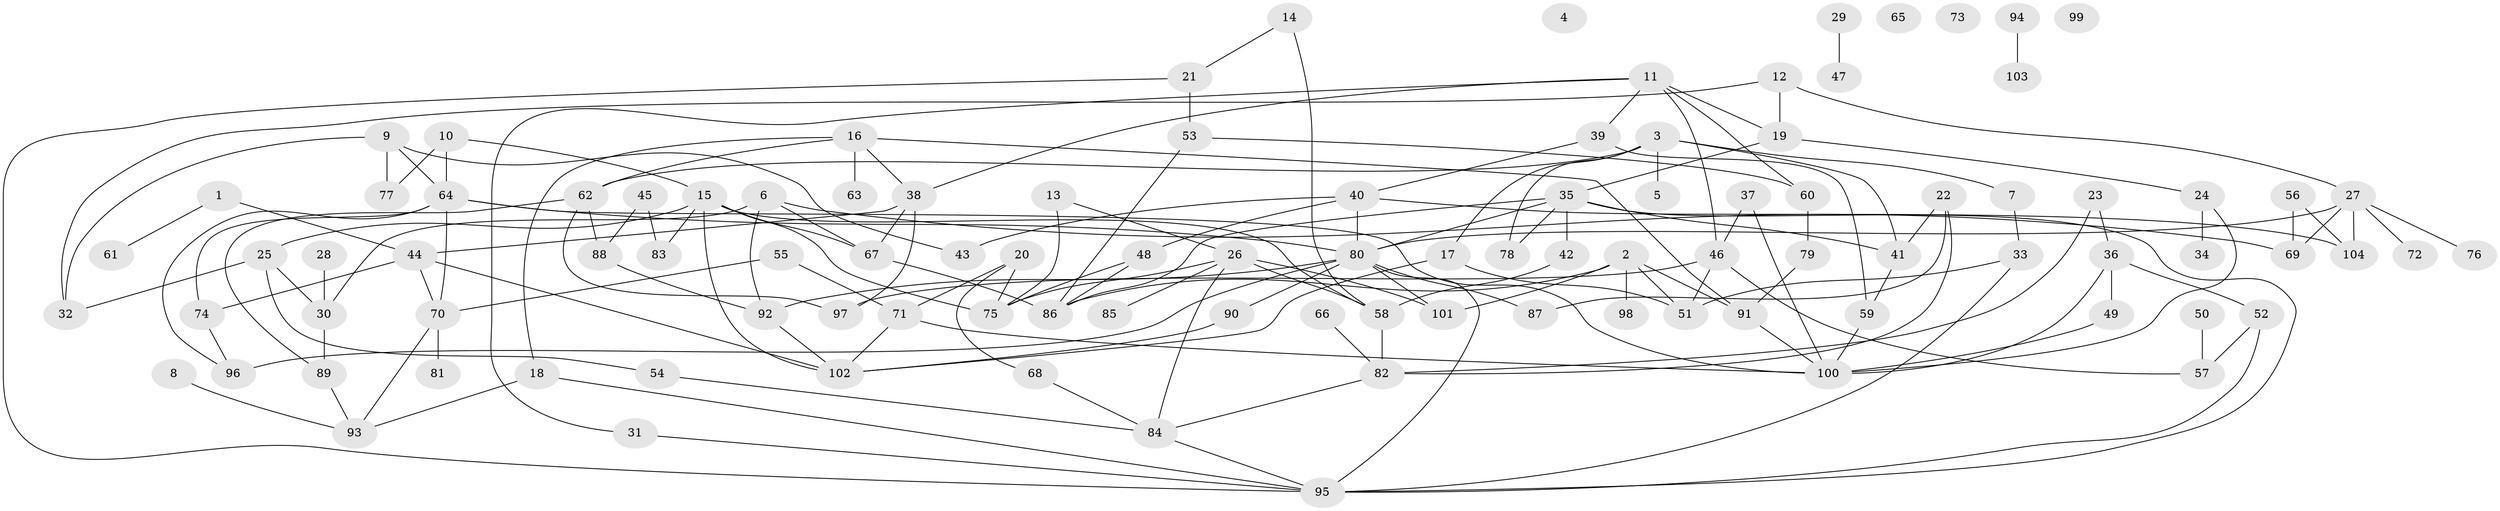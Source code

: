 // Generated by graph-tools (version 1.1) at 2025/39/03/09/25 04:39:43]
// undirected, 104 vertices, 164 edges
graph export_dot {
graph [start="1"]
  node [color=gray90,style=filled];
  1;
  2;
  3;
  4;
  5;
  6;
  7;
  8;
  9;
  10;
  11;
  12;
  13;
  14;
  15;
  16;
  17;
  18;
  19;
  20;
  21;
  22;
  23;
  24;
  25;
  26;
  27;
  28;
  29;
  30;
  31;
  32;
  33;
  34;
  35;
  36;
  37;
  38;
  39;
  40;
  41;
  42;
  43;
  44;
  45;
  46;
  47;
  48;
  49;
  50;
  51;
  52;
  53;
  54;
  55;
  56;
  57;
  58;
  59;
  60;
  61;
  62;
  63;
  64;
  65;
  66;
  67;
  68;
  69;
  70;
  71;
  72;
  73;
  74;
  75;
  76;
  77;
  78;
  79;
  80;
  81;
  82;
  83;
  84;
  85;
  86;
  87;
  88;
  89;
  90;
  91;
  92;
  93;
  94;
  95;
  96;
  97;
  98;
  99;
  100;
  101;
  102;
  103;
  104;
  1 -- 44;
  1 -- 61;
  2 -- 51;
  2 -- 86;
  2 -- 91;
  2 -- 98;
  2 -- 101;
  3 -- 5;
  3 -- 7;
  3 -- 17;
  3 -- 41;
  3 -- 62;
  3 -- 78;
  6 -- 30;
  6 -- 67;
  6 -- 69;
  6 -- 92;
  7 -- 33;
  8 -- 93;
  9 -- 32;
  9 -- 43;
  9 -- 64;
  9 -- 77;
  10 -- 15;
  10 -- 64;
  10 -- 77;
  11 -- 19;
  11 -- 31;
  11 -- 38;
  11 -- 39;
  11 -- 46;
  11 -- 60;
  12 -- 19;
  12 -- 27;
  12 -- 32;
  13 -- 26;
  13 -- 75;
  14 -- 21;
  14 -- 58;
  15 -- 25;
  15 -- 58;
  15 -- 67;
  15 -- 75;
  15 -- 83;
  15 -- 102;
  16 -- 18;
  16 -- 38;
  16 -- 62;
  16 -- 63;
  16 -- 91;
  17 -- 51;
  17 -- 102;
  18 -- 93;
  18 -- 95;
  19 -- 24;
  19 -- 35;
  20 -- 68;
  20 -- 71;
  20 -- 75;
  21 -- 53;
  21 -- 95;
  22 -- 41;
  22 -- 82;
  22 -- 87;
  23 -- 36;
  23 -- 82;
  24 -- 34;
  24 -- 100;
  25 -- 30;
  25 -- 32;
  25 -- 54;
  26 -- 58;
  26 -- 75;
  26 -- 84;
  26 -- 85;
  26 -- 101;
  27 -- 69;
  27 -- 72;
  27 -- 76;
  27 -- 80;
  27 -- 104;
  28 -- 30;
  29 -- 47;
  30 -- 89;
  31 -- 95;
  33 -- 51;
  33 -- 95;
  35 -- 41;
  35 -- 42;
  35 -- 78;
  35 -- 80;
  35 -- 86;
  35 -- 95;
  36 -- 49;
  36 -- 52;
  36 -- 100;
  37 -- 46;
  37 -- 100;
  38 -- 44;
  38 -- 67;
  38 -- 97;
  39 -- 40;
  39 -- 59;
  40 -- 43;
  40 -- 48;
  40 -- 80;
  40 -- 104;
  41 -- 59;
  42 -- 58;
  44 -- 70;
  44 -- 74;
  44 -- 102;
  45 -- 83;
  45 -- 88;
  46 -- 51;
  46 -- 57;
  46 -- 97;
  48 -- 75;
  48 -- 86;
  49 -- 100;
  50 -- 57;
  52 -- 57;
  52 -- 95;
  53 -- 60;
  53 -- 86;
  54 -- 84;
  55 -- 70;
  55 -- 71;
  56 -- 69;
  56 -- 104;
  58 -- 82;
  59 -- 100;
  60 -- 79;
  62 -- 88;
  62 -- 89;
  62 -- 97;
  64 -- 70;
  64 -- 74;
  64 -- 80;
  64 -- 96;
  64 -- 100;
  66 -- 82;
  67 -- 86;
  68 -- 84;
  70 -- 81;
  70 -- 93;
  71 -- 100;
  71 -- 102;
  74 -- 96;
  79 -- 91;
  80 -- 87;
  80 -- 90;
  80 -- 92;
  80 -- 95;
  80 -- 96;
  80 -- 101;
  82 -- 84;
  84 -- 95;
  88 -- 92;
  89 -- 93;
  90 -- 102;
  91 -- 100;
  92 -- 102;
  94 -- 103;
}
